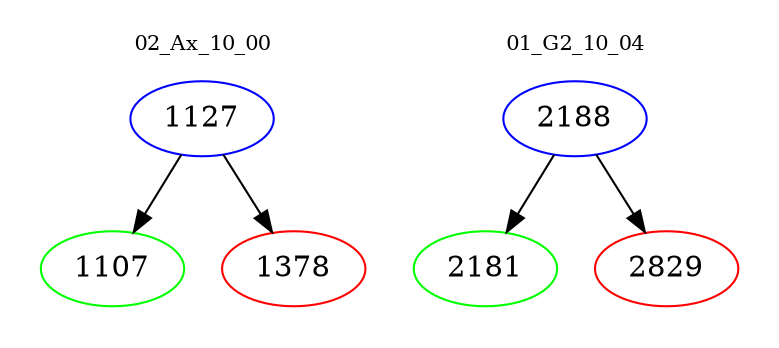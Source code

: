 digraph{
subgraph cluster_0 {
color = white
label = "02_Ax_10_00";
fontsize=10;
T0_1127 [label="1127", color="blue"]
T0_1127 -> T0_1107 [color="black"]
T0_1107 [label="1107", color="green"]
T0_1127 -> T0_1378 [color="black"]
T0_1378 [label="1378", color="red"]
}
subgraph cluster_1 {
color = white
label = "01_G2_10_04";
fontsize=10;
T1_2188 [label="2188", color="blue"]
T1_2188 -> T1_2181 [color="black"]
T1_2181 [label="2181", color="green"]
T1_2188 -> T1_2829 [color="black"]
T1_2829 [label="2829", color="red"]
}
}
